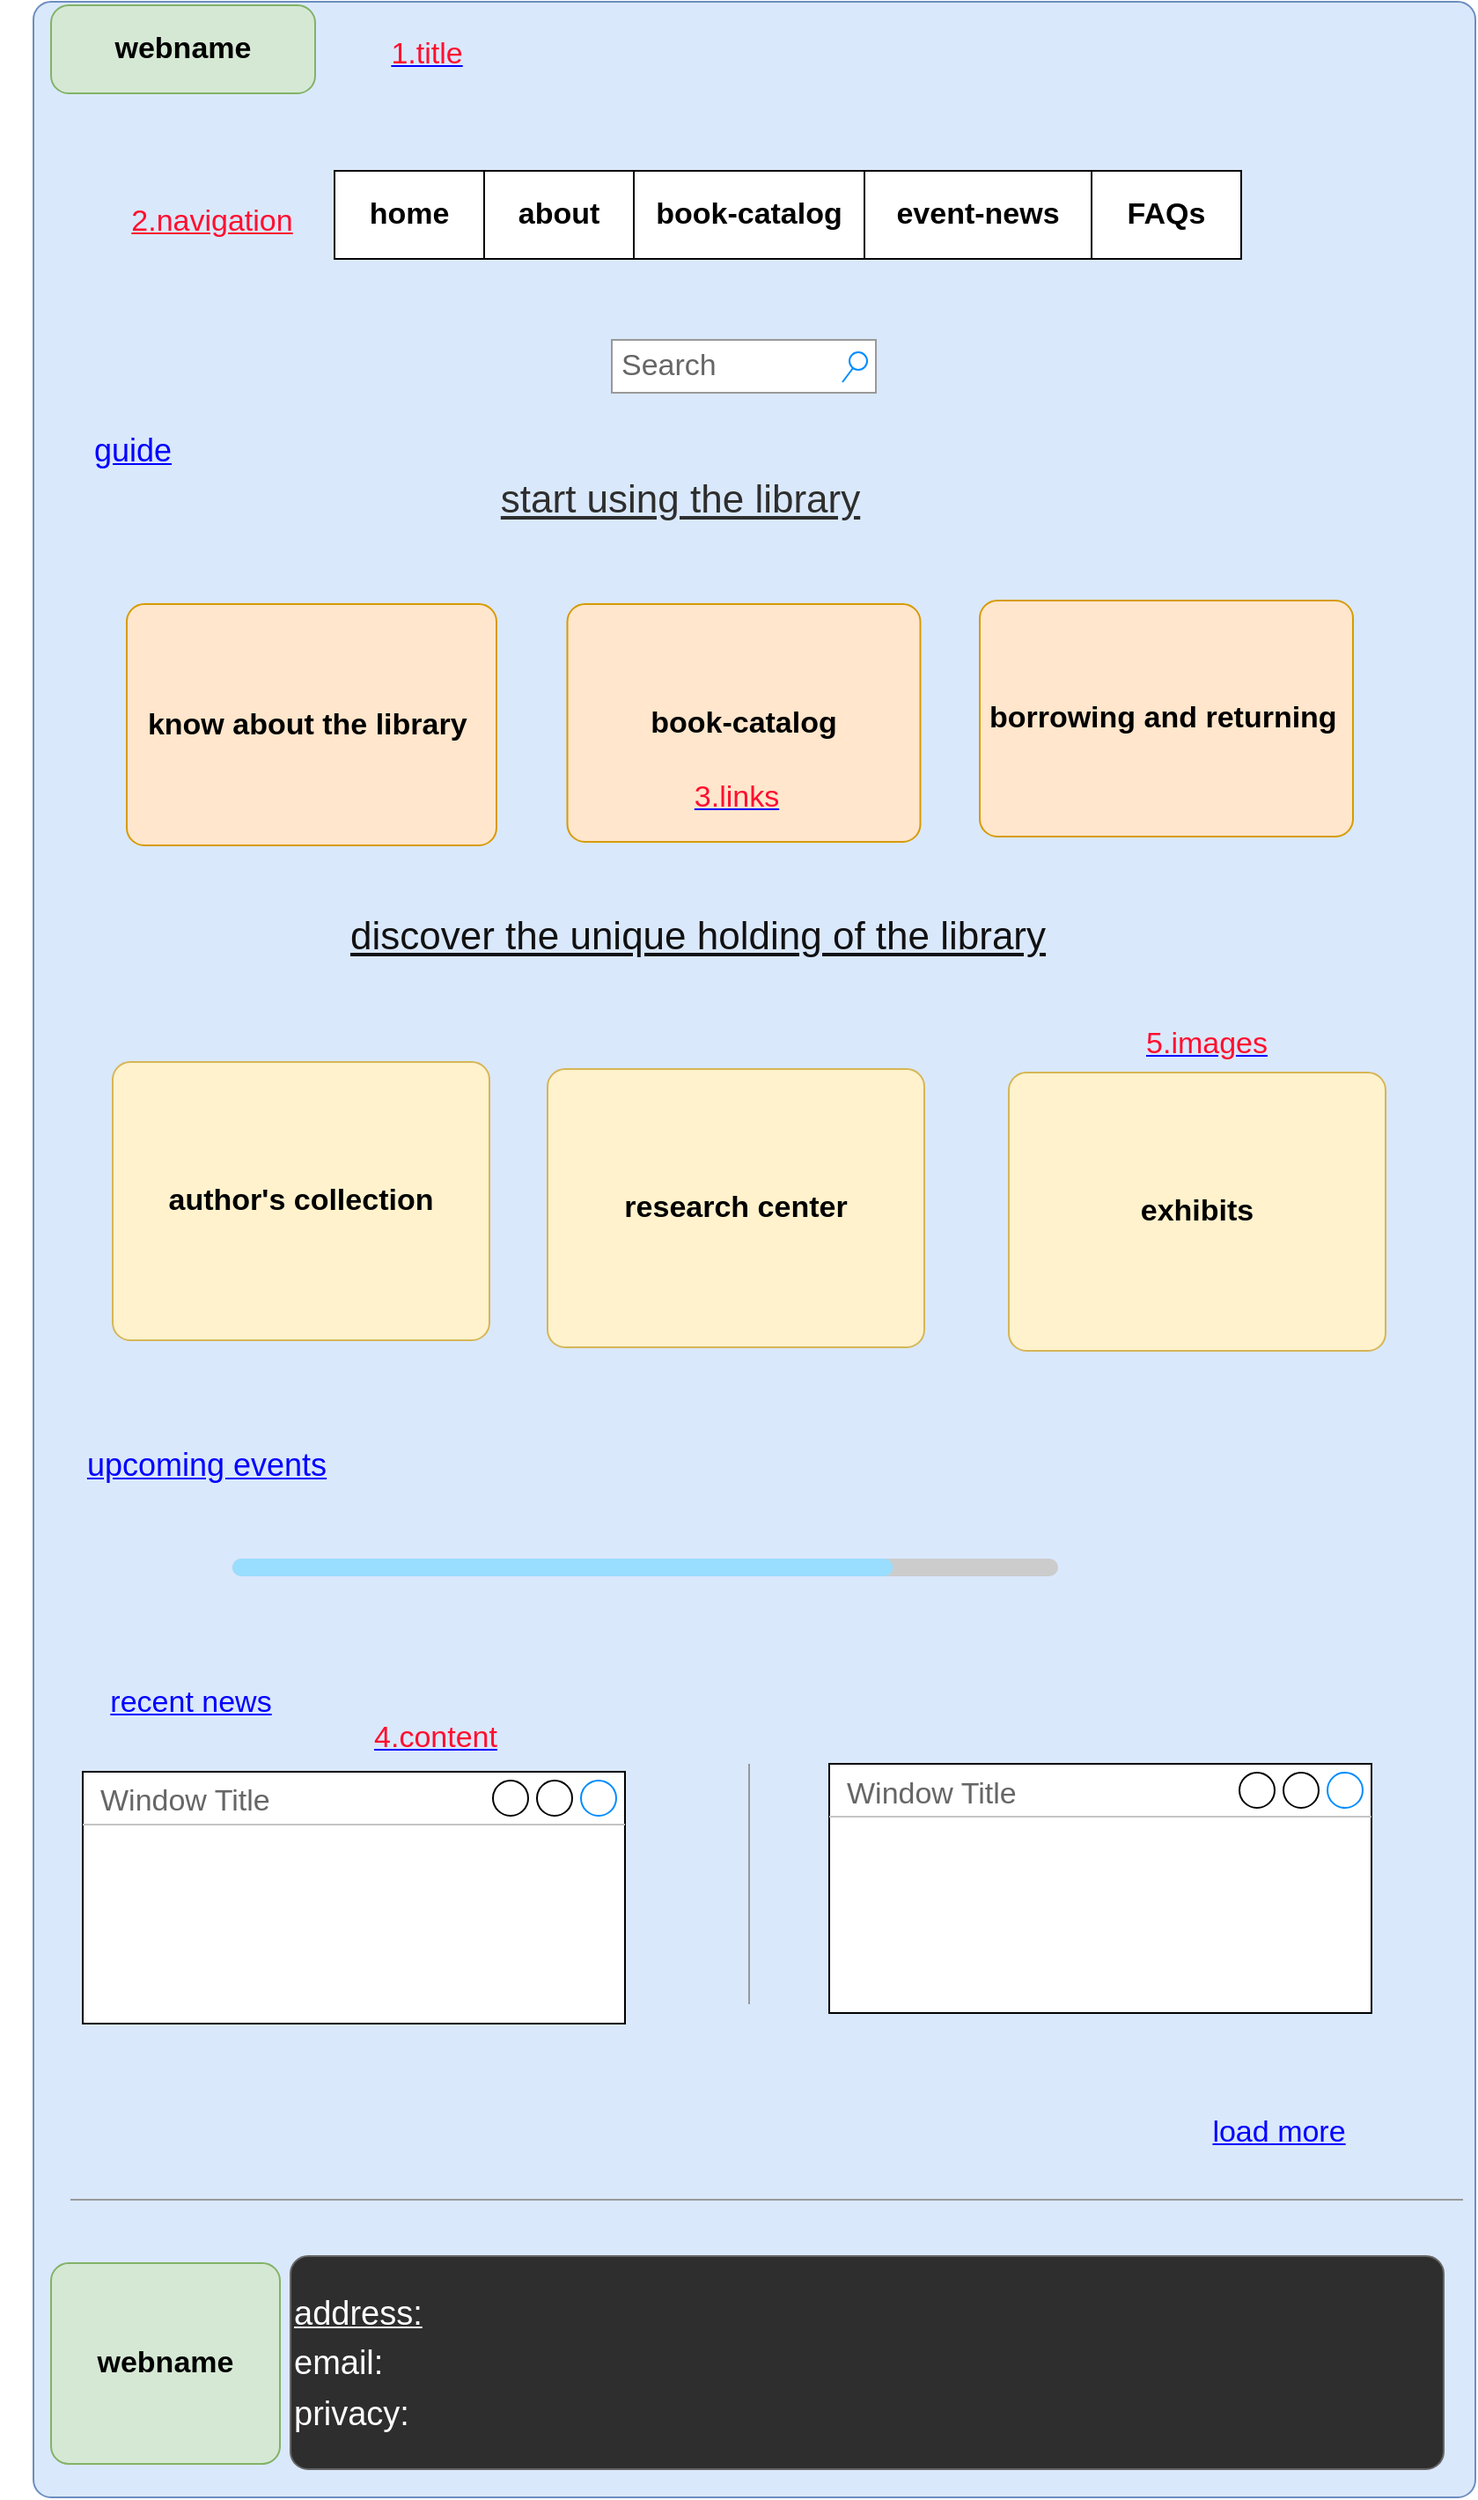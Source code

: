 <mxfile version="26.0.10">
  <diagram name="Page-1" id="YJ8sZgT-e9l4LMu1bUg-">
    <mxGraphModel dx="984" dy="708" grid="0" gridSize="10" guides="1" tooltips="1" connect="1" arrows="1" fold="1" page="1" pageScale="1" pageWidth="850" pageHeight="1100" math="0" shadow="0">
      <root>
        <mxCell id="0" />
        <mxCell id="1" parent="0" />
        <mxCell id="Wm-5a7XVV-4Ad_fjWUDz-24" value="" style="strokeWidth=1;shadow=0;dashed=0;align=center;html=1;shape=mxgraph.mockup.buttons.button;strokeColor=#6c8ebf;mainText=;buttonStyle=round;fontSize=17;fontStyle=1;fillColor=#dae8fc;whiteSpace=wrap;fontColor=light-dark(#111112, #cdcdff);" vertex="1" parent="1">
          <mxGeometry x="31" y="51" width="819" height="1417" as="geometry" />
        </mxCell>
        <mxCell id="Wm-5a7XVV-4Ad_fjWUDz-31" value="webname" style="strokeWidth=1;shadow=0;dashed=0;align=center;html=1;shape=mxgraph.mockup.buttons.button;strokeColor=#82b366;mainText=;buttonStyle=round;fontSize=17;fontStyle=1;fillColor=#d5e8d4;whiteSpace=wrap;" vertex="1" parent="1">
          <mxGeometry x="41" y="53" width="150" height="50" as="geometry" />
        </mxCell>
        <mxCell id="Wm-5a7XVV-4Ad_fjWUDz-52" value="book-catalog" style="text;strokeColor=inherit;align=center;verticalAlign=middle;spacingLeft=10;spacingRight=10;overflow=hidden;points=[[0,0.5],[1,0.5]];portConstraint=eastwest;rotatable=0;whiteSpace=wrap;html=1;rSize=5;fillColor=inherit;fontColor=inherit;fontSize=17;fontStyle=1;" vertex="1" parent="1">
          <mxGeometry x="372" y="147" width="131" height="50" as="geometry" />
        </mxCell>
        <mxCell id="Wm-5a7XVV-4Ad_fjWUDz-53" value="about" style="text;strokeColor=inherit;align=center;verticalAlign=middle;spacingLeft=10;spacingRight=10;overflow=hidden;points=[[0,0.5],[1,0.5]];portConstraint=eastwest;rotatable=0;whiteSpace=wrap;html=1;rSize=5;fillColor=inherit;fontColor=inherit;fontSize=17;fontStyle=1;" vertex="1" parent="1">
          <mxGeometry x="287" y="147" width="85" height="50" as="geometry" />
        </mxCell>
        <mxCell id="Wm-5a7XVV-4Ad_fjWUDz-54" value="home" style="text;strokeColor=inherit;align=center;verticalAlign=middle;spacingLeft=10;spacingRight=10;overflow=hidden;points=[[0,0.5],[1,0.5]];portConstraint=eastwest;rotatable=0;whiteSpace=wrap;html=1;rSize=5;fillColor=inherit;fontColor=inherit;fontSize=17;fontStyle=1;" vertex="1" parent="1">
          <mxGeometry x="202" y="147" width="85" height="50" as="geometry" />
        </mxCell>
        <mxCell id="Wm-5a7XVV-4Ad_fjWUDz-55" value="event-news" style="text;strokeColor=inherit;align=center;verticalAlign=middle;spacingLeft=10;spacingRight=10;overflow=hidden;points=[[0,0.5],[1,0.5]];portConstraint=eastwest;rotatable=0;whiteSpace=wrap;html=1;rSize=5;fillColor=inherit;fontColor=inherit;fontSize=17;fontStyle=1;" vertex="1" parent="1">
          <mxGeometry x="503" y="147" width="129" height="50" as="geometry" />
        </mxCell>
        <mxCell id="Wm-5a7XVV-4Ad_fjWUDz-56" value="FAQs" style="text;strokeColor=inherit;align=center;verticalAlign=middle;spacingLeft=10;spacingRight=10;overflow=hidden;points=[[0,0.5],[1,0.5]];portConstraint=eastwest;rotatable=0;whiteSpace=wrap;html=1;rSize=5;fillColor=inherit;fontColor=inherit;fontSize=17;fontStyle=1;" vertex="1" parent="1">
          <mxGeometry x="632" y="147" width="85" height="50" as="geometry" />
        </mxCell>
        <mxCell id="Wm-5a7XVV-4Ad_fjWUDz-59" value="guide" style="shape=rectangle;strokeColor=none;fillColor=none;linkText=;fontSize=18;fontColor=light-dark(#0000ff, #3363aa);fontStyle=4;html=1;align=center;" vertex="1" parent="1">
          <mxGeometry x="12" y="291" width="150" height="30" as="geometry" />
        </mxCell>
        <mxCell id="Wm-5a7XVV-4Ad_fjWUDz-61" value="start using the library" style="shape=rectangle;strokeColor=none;fillColor=none;linkText=;fontSize=22;fontColor=#2E2E2E;fontStyle=4;html=1;align=center;" vertex="1" parent="1">
          <mxGeometry x="323" y="319" width="150" height="30" as="geometry" />
        </mxCell>
        <mxCell id="Wm-5a7XVV-4Ad_fjWUDz-62" value="know about the library&amp;nbsp;" style="strokeWidth=1;shadow=0;dashed=0;align=center;html=1;shape=mxgraph.mockup.buttons.button;strokeColor=#d79b00;mainText=;buttonStyle=round;fontSize=17;fontStyle=1;fillColor=#ffe6cc;whiteSpace=wrap;" vertex="1" parent="1">
          <mxGeometry x="84" y="393" width="210" height="137" as="geometry" />
        </mxCell>
        <mxCell id="Wm-5a7XVV-4Ad_fjWUDz-63" value="book-catalog" style="strokeWidth=1;shadow=0;dashed=0;align=center;html=1;shape=mxgraph.mockup.buttons.button;strokeColor=#d79b00;mainText=;buttonStyle=round;fontSize=17;fontStyle=1;fillColor=#ffe6cc;whiteSpace=wrap;" vertex="1" parent="1">
          <mxGeometry x="334.25" y="393" width="200.5" height="135" as="geometry" />
        </mxCell>
        <mxCell id="Wm-5a7XVV-4Ad_fjWUDz-64" value="borrowing and returning&amp;nbsp;" style="strokeWidth=1;shadow=0;dashed=0;align=center;html=1;shape=mxgraph.mockup.buttons.button;strokeColor=#d79b00;mainText=;buttonStyle=round;fontSize=17;fontStyle=1;fillColor=#ffe6cc;whiteSpace=wrap;" vertex="1" parent="1">
          <mxGeometry x="568.5" y="391" width="212" height="134" as="geometry" />
        </mxCell>
        <mxCell id="Wm-5a7XVV-4Ad_fjWUDz-65" value="discover the unique holding of the library" style="shape=rectangle;strokeColor=none;fillColor=none;linkText=;fontSize=22;fontColor=light-dark(#111112, #cdcdff);fontStyle=4;html=1;align=center;" vertex="1" parent="1">
          <mxGeometry x="141" y="567" width="534" height="30" as="geometry" />
        </mxCell>
        <mxCell id="Wm-5a7XVV-4Ad_fjWUDz-66" value="author&#39;s collection" style="strokeWidth=1;shadow=0;dashed=0;align=center;html=1;shape=mxgraph.mockup.buttons.button;strokeColor=#d6b656;mainText=;buttonStyle=round;fontSize=17;fontStyle=1;fillColor=#fff2cc;whiteSpace=wrap;" vertex="1" parent="1">
          <mxGeometry x="76" y="653" width="214" height="158" as="geometry" />
        </mxCell>
        <mxCell id="Wm-5a7XVV-4Ad_fjWUDz-69" value="research center" style="strokeWidth=1;shadow=0;dashed=0;align=center;html=1;shape=mxgraph.mockup.buttons.button;strokeColor=#d6b656;mainText=;buttonStyle=round;fontSize=17;fontStyle=1;fillColor=#fff2cc;whiteSpace=wrap;" vertex="1" parent="1">
          <mxGeometry x="323" y="657" width="214" height="158" as="geometry" />
        </mxCell>
        <mxCell id="Wm-5a7XVV-4Ad_fjWUDz-71" value="exhibits" style="strokeWidth=1;shadow=0;dashed=0;align=center;html=1;shape=mxgraph.mockup.buttons.button;strokeColor=#d6b656;mainText=;buttonStyle=round;fontSize=17;fontStyle=1;fillColor=#fff2cc;whiteSpace=wrap;" vertex="1" parent="1">
          <mxGeometry x="585" y="659" width="214" height="158" as="geometry" />
        </mxCell>
        <mxCell id="Wm-5a7XVV-4Ad_fjWUDz-72" value="upcoming events" style="shape=rectangle;strokeColor=none;fillColor=none;linkText=;fontSize=18;fontColor=#0000ff;fontStyle=4;html=1;align=center;" vertex="1" parent="1">
          <mxGeometry x="54" y="867" width="150" height="30" as="geometry" />
        </mxCell>
        <mxCell id="Wm-5a7XVV-4Ad_fjWUDz-75" value="Search" style="strokeWidth=1;shadow=0;dashed=0;align=center;html=1;shape=mxgraph.mockup.forms.searchBox;strokeColor=#999999;mainText=;strokeColor2=#008cff;fontColor=#666666;fontSize=17;align=left;spacingLeft=3;whiteSpace=wrap;" vertex="1" parent="1">
          <mxGeometry x="359.5" y="243" width="150" height="30" as="geometry" />
        </mxCell>
        <mxCell id="Wm-5a7XVV-4Ad_fjWUDz-76" value="" style="verticalLabelPosition=bottom;shadow=0;dashed=0;align=center;html=1;verticalAlign=top;strokeWidth=1;shape=mxgraph.mockup.misc.progressBar;fillColor=#cccccc;strokeColor=none;fillColor2=#99ddff;barPos=80;" vertex="1" parent="1">
          <mxGeometry x="144" y="930" width="469" height="20" as="geometry" />
        </mxCell>
        <mxCell id="Wm-5a7XVV-4Ad_fjWUDz-77" value="recent news" style="shape=rectangle;strokeColor=none;fillColor=none;linkText=;fontSize=17;fontColor=#0000ff;fontStyle=4;html=1;align=center;" vertex="1" parent="1">
          <mxGeometry x="45" y="1002" width="150" height="30" as="geometry" />
        </mxCell>
        <mxCell id="Wm-5a7XVV-4Ad_fjWUDz-78" value="" style="verticalLabelPosition=bottom;shadow=0;dashed=0;align=center;html=1;verticalAlign=top;strokeWidth=1;shape=mxgraph.mockup.markup.line;strokeColor=#999999;direction=north;" vertex="1" parent="1">
          <mxGeometry x="427.5" y="1051.5" width="20" height="136.5" as="geometry" />
        </mxCell>
        <mxCell id="Wm-5a7XVV-4Ad_fjWUDz-79" value="Window Title" style="strokeWidth=1;shadow=0;dashed=0;align=center;html=1;shape=mxgraph.mockup.containers.window;align=left;verticalAlign=top;spacingLeft=8;strokeColor2=#008cff;strokeColor3=#c4c4c4;fontColor=#666666;mainText=;fontSize=17;labelBackgroundColor=none;whiteSpace=wrap;" vertex="1" parent="1">
          <mxGeometry x="59" y="1056" width="308" height="143" as="geometry" />
        </mxCell>
        <mxCell id="Wm-5a7XVV-4Ad_fjWUDz-80" value="Window Title" style="strokeWidth=1;shadow=0;dashed=0;align=center;html=1;shape=mxgraph.mockup.containers.window;align=left;verticalAlign=top;spacingLeft=8;strokeColor2=#008cff;strokeColor3=#c4c4c4;fontColor=#666666;mainText=;fontSize=17;labelBackgroundColor=none;whiteSpace=wrap;" vertex="1" parent="1">
          <mxGeometry x="483" y="1051.5" width="308" height="141.5" as="geometry" />
        </mxCell>
        <mxCell id="Wm-5a7XVV-4Ad_fjWUDz-84" value="" style="verticalLabelPosition=bottom;shadow=0;dashed=0;align=center;html=1;verticalAlign=top;strokeWidth=1;shape=mxgraph.mockup.markup.line;strokeColor=#999999;" vertex="1" parent="1">
          <mxGeometry x="52" y="1289" width="791" height="20" as="geometry" />
        </mxCell>
        <mxCell id="Wm-5a7XVV-4Ad_fjWUDz-87" value="load more" style="shape=rectangle;strokeColor=none;fillColor=none;linkText=;fontSize=17;fontColor=#0000ff;fontStyle=4;html=1;align=center;" vertex="1" parent="1">
          <mxGeometry x="663" y="1246" width="150" height="30" as="geometry" />
        </mxCell>
        <mxCell id="Wm-5a7XVV-4Ad_fjWUDz-89" value="&lt;span style=&quot;font-weight: 400; text-wrap-mode: nowrap; text-decoration-line: underline; line-height: 150%;&quot;&gt;address:&lt;/span&gt;&lt;div style=&quot;font-weight: 400; text-wrap-mode: nowrap; line-height: 150%;&quot;&gt;email:&lt;/div&gt;&lt;div style=&quot;font-weight: 400; text-wrap-mode: nowrap; line-height: 150%;&quot;&gt;privacy:&lt;/div&gt;" style="strokeWidth=1;shadow=0;dashed=0;align=left;html=1;shape=mxgraph.mockup.buttons.button;strokeColor=#666666;fontColor=#FFFFFF;mainText=;buttonStyle=round;fontSize=19;fontStyle=1;fillColor=light-dark(#2E2E2E,#229AFD);whiteSpace=wrap;" vertex="1" parent="1">
          <mxGeometry x="177" y="1331" width="655" height="121" as="geometry" />
        </mxCell>
        <mxCell id="Wm-5a7XVV-4Ad_fjWUDz-90" value="webname" style="strokeWidth=1;shadow=0;dashed=0;align=center;html=1;shape=mxgraph.mockup.buttons.button;strokeColor=#82b366;mainText=;buttonStyle=round;fontSize=17;fontStyle=1;fillColor=#d5e8d4;whiteSpace=wrap;" vertex="1" parent="1">
          <mxGeometry x="41" y="1335" width="130" height="114" as="geometry" />
        </mxCell>
        <mxCell id="Wm-5a7XVV-4Ad_fjWUDz-91" value="&lt;font style=&quot;color: rgb(255, 15, 47);&quot;&gt;1.title&lt;/font&gt;" style="shape=rectangle;strokeColor=none;fillColor=none;linkText=;fontSize=17;fontColor=#0000ff;fontStyle=4;html=1;align=center;" vertex="1" parent="1">
          <mxGeometry x="179" y="66" width="150" height="30" as="geometry" />
        </mxCell>
        <mxCell id="Wm-5a7XVV-4Ad_fjWUDz-92" value="2.navigation" style="shape=rectangle;strokeColor=none;fillColor=none;linkText=;fontSize=17;fontColor=#FF0F2F;fontStyle=4;html=1;align=center;" vertex="1" parent="1">
          <mxGeometry x="57" y="161" width="150" height="30" as="geometry" />
        </mxCell>
        <mxCell id="Wm-5a7XVV-4Ad_fjWUDz-93" value="&lt;font style=&quot;color: rgb(255, 15, 47);&quot;&gt;3.links&lt;/font&gt;" style="shape=rectangle;strokeColor=none;fillColor=none;linkText=;fontSize=17;fontColor=#0000ff;fontStyle=4;html=1;align=center;" vertex="1" parent="1">
          <mxGeometry x="355" y="488" width="150" height="30" as="geometry" />
        </mxCell>
        <mxCell id="Wm-5a7XVV-4Ad_fjWUDz-94" value="&lt;font style=&quot;color: rgb(255, 15, 47);&quot;&gt;4.content&lt;/font&gt;" style="shape=rectangle;strokeColor=none;fillColor=none;linkText=;fontSize=17;fontColor=#0000ff;fontStyle=4;html=1;align=center;" vertex="1" parent="1">
          <mxGeometry x="184.25" y="1021.5" width="150" height="30" as="geometry" />
        </mxCell>
        <mxCell id="Wm-5a7XVV-4Ad_fjWUDz-95" value="&lt;font style=&quot;color: rgb(255, 15, 47);&quot;&gt;5.images&lt;/font&gt;" style="shape=rectangle;strokeColor=none;fillColor=none;linkText=;fontSize=17;fontColor=#0000ff;fontStyle=4;html=1;align=center;" vertex="1" parent="1">
          <mxGeometry x="622" y="628" width="150" height="29" as="geometry" />
        </mxCell>
      </root>
    </mxGraphModel>
  </diagram>
</mxfile>
